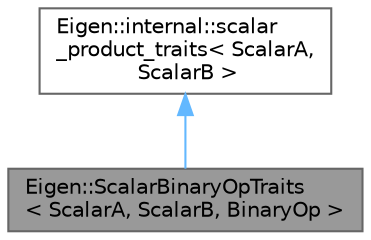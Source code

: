 digraph "Eigen::ScalarBinaryOpTraits&lt; ScalarA, ScalarB, BinaryOp &gt;"
{
 // LATEX_PDF_SIZE
  bgcolor="transparent";
  edge [fontname=Helvetica,fontsize=10,labelfontname=Helvetica,labelfontsize=10];
  node [fontname=Helvetica,fontsize=10,shape=box,height=0.2,width=0.4];
  Node1 [id="Node000001",label="Eigen::ScalarBinaryOpTraits\l\< ScalarA, ScalarB, BinaryOp \>",height=0.2,width=0.4,color="gray40", fillcolor="grey60", style="filled", fontcolor="black",tooltip="Determines whether the given binary operation of two numeric types is allowed and what the scalar ret..."];
  Node2 -> Node1 [id="edge1_Node000001_Node000002",dir="back",color="steelblue1",style="solid",tooltip=" "];
  Node2 [id="Node000002",label="Eigen::internal::scalar\l_product_traits\< ScalarA,\l ScalarB \>",height=0.2,width=0.4,color="gray40", fillcolor="white", style="filled",URL="$struct_eigen_1_1internal_1_1scalar__product__traits.html",tooltip=" "];
}
